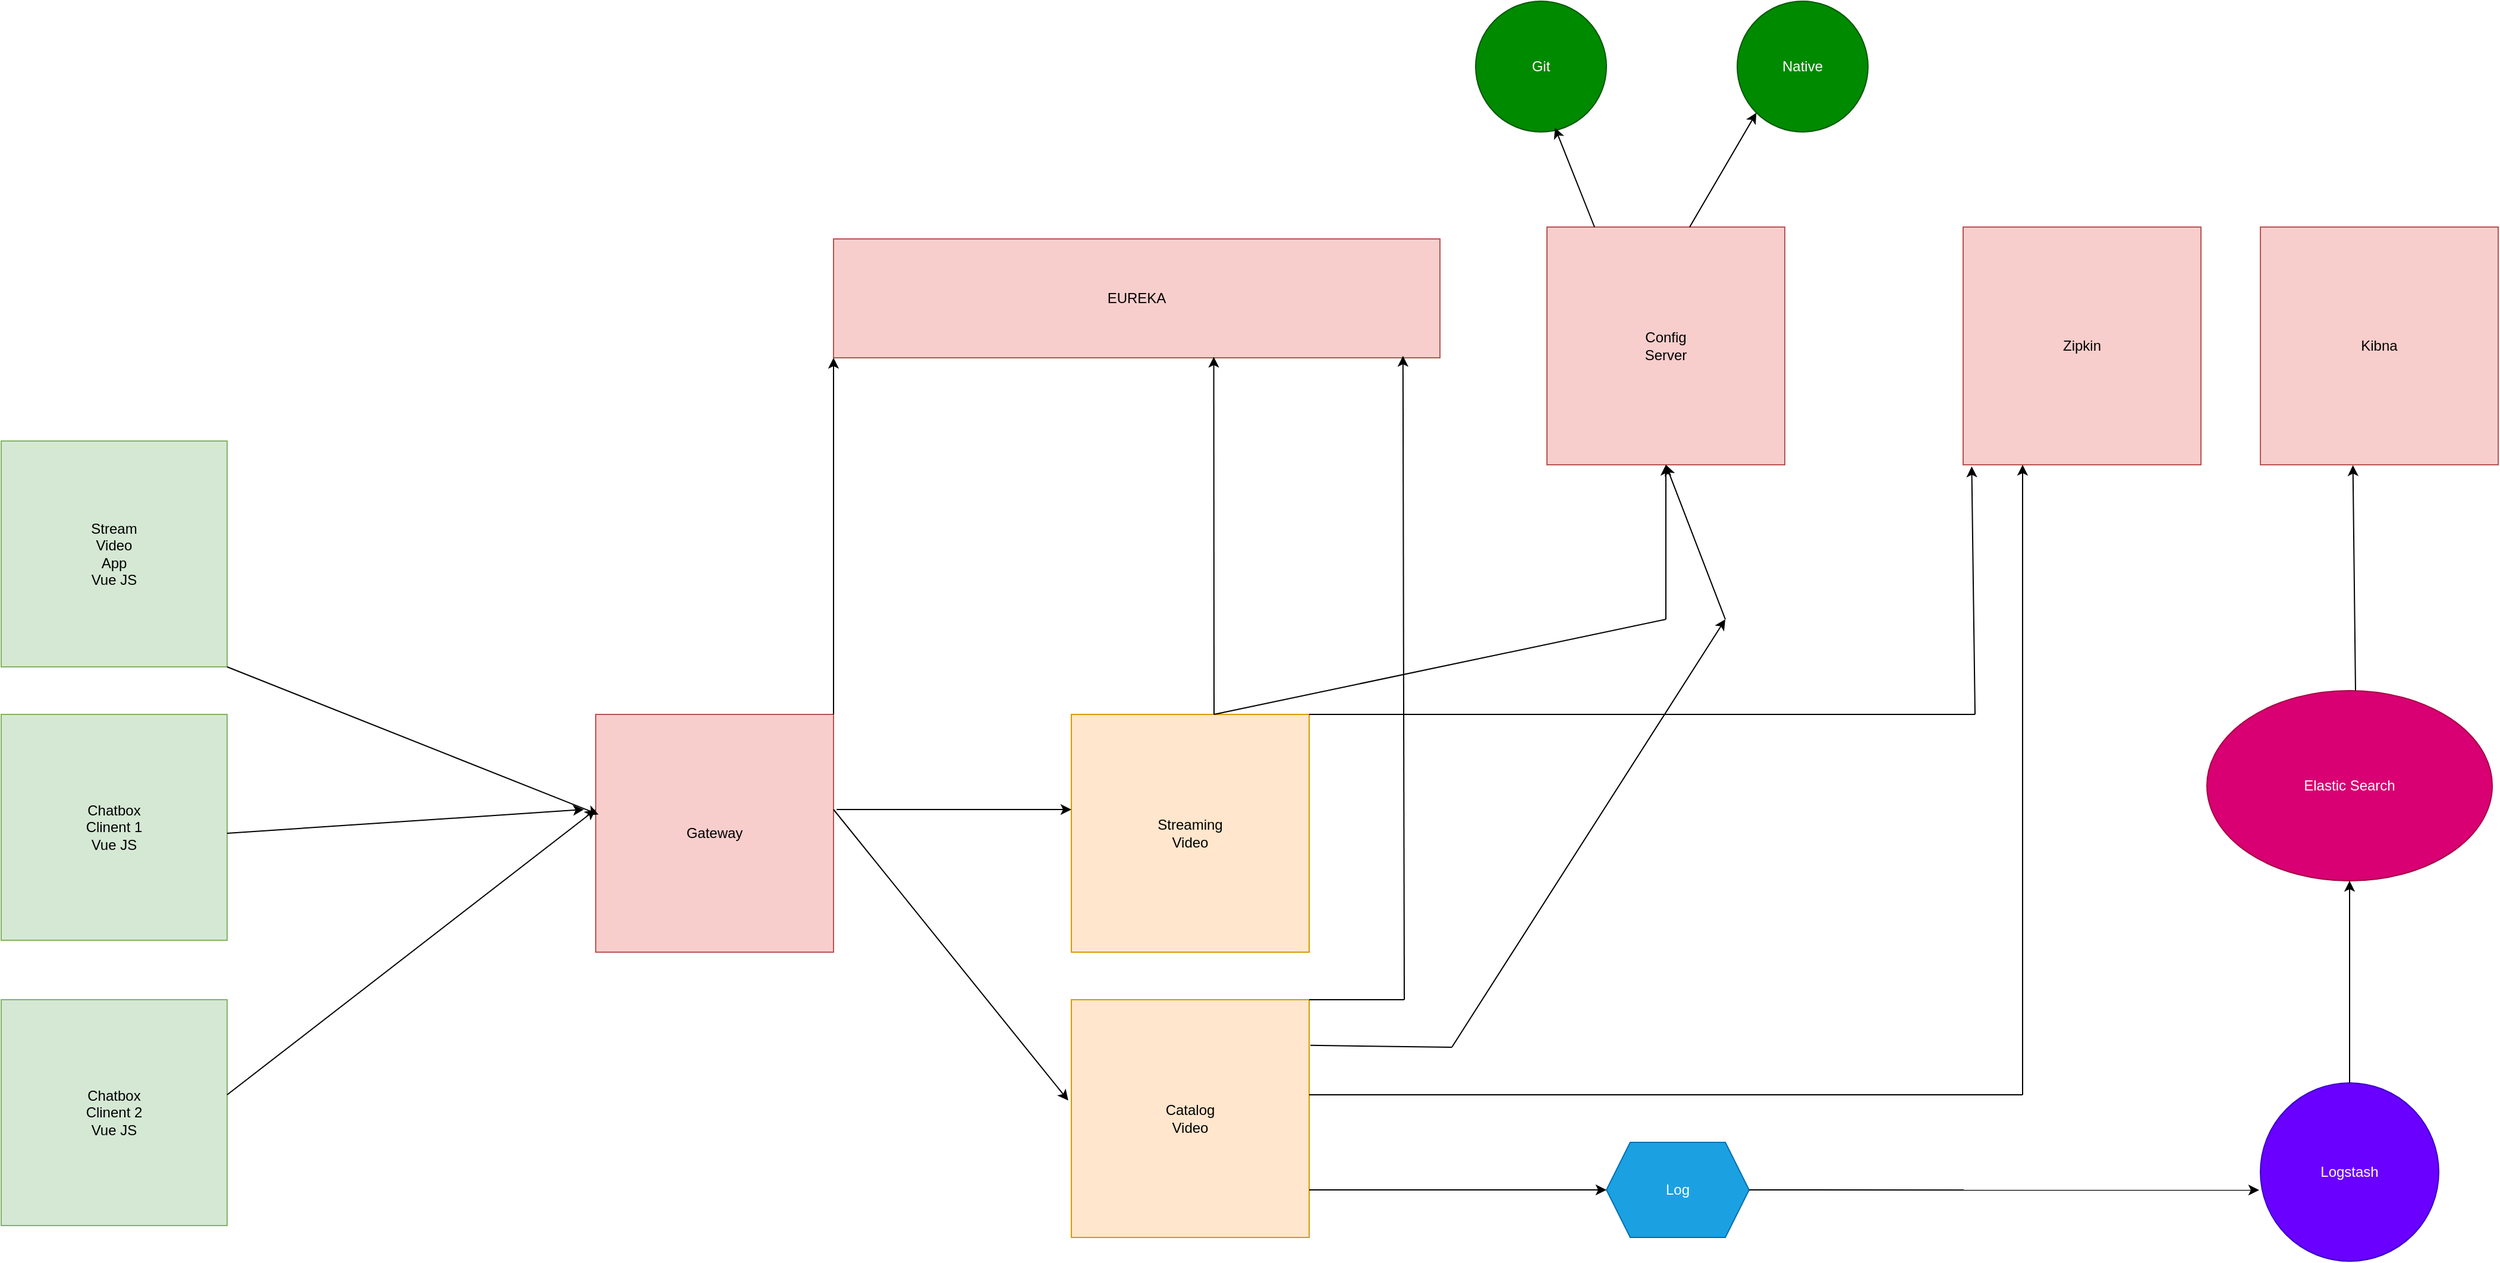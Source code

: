 <mxfile version="24.9.1">
  <diagram name="Page-1" id="mDTw-JUU2eNcpkhx_1BE">
    <mxGraphModel dx="3577" dy="1544" grid="1" gridSize="10" guides="1" tooltips="1" connect="1" arrows="1" fold="1" page="1" pageScale="1" pageWidth="850" pageHeight="1100" math="0" shadow="0">
      <root>
        <mxCell id="0" />
        <mxCell id="1" parent="0" />
        <mxCell id="qcad92Z5NVhXukfI2dBg-2" value="Gateway" style="whiteSpace=wrap;html=1;aspect=fixed;fillColor=#f8cecc;strokeColor=#b85450;" vertex="1" parent="1">
          <mxGeometry y="720" width="200" height="200" as="geometry" />
        </mxCell>
        <mxCell id="qcad92Z5NVhXukfI2dBg-3" value="Stream&lt;div&gt;Video&lt;/div&gt;&lt;div&gt;App&lt;/div&gt;&lt;div&gt;Vue JS&lt;/div&gt;" style="whiteSpace=wrap;html=1;aspect=fixed;fillColor=#d5e8d4;strokeColor=#82b366;" vertex="1" parent="1">
          <mxGeometry x="-500" y="490" width="190" height="190" as="geometry" />
        </mxCell>
        <mxCell id="qcad92Z5NVhXukfI2dBg-4" value="Chatbox&lt;div&gt;Clinent 1&lt;br&gt;&lt;div&gt;Vue JS&lt;/div&gt;&lt;/div&gt;" style="whiteSpace=wrap;html=1;aspect=fixed;fillColor=#d5e8d4;strokeColor=#82b366;" vertex="1" parent="1">
          <mxGeometry x="-500" y="720" width="190" height="190" as="geometry" />
        </mxCell>
        <mxCell id="qcad92Z5NVhXukfI2dBg-5" value="Chatbox&lt;div&gt;Clinent 2&lt;br&gt;&lt;div&gt;Vue JS&lt;/div&gt;&lt;/div&gt;" style="whiteSpace=wrap;html=1;aspect=fixed;fillColor=#d5e8d4;strokeColor=#82b366;" vertex="1" parent="1">
          <mxGeometry x="-500" y="960" width="190" height="190" as="geometry" />
        </mxCell>
        <mxCell id="qcad92Z5NVhXukfI2dBg-6" value="" style="endArrow=classic;html=1;rounded=0;entryX=0.012;entryY=0.421;entryDx=0;entryDy=0;entryPerimeter=0;" edge="1" parent="1" target="qcad92Z5NVhXukfI2dBg-2">
          <mxGeometry width="50" height="50" relative="1" as="geometry">
            <mxPoint x="-310" y="680" as="sourcePoint" />
            <mxPoint x="-260" y="630" as="targetPoint" />
          </mxGeometry>
        </mxCell>
        <mxCell id="qcad92Z5NVhXukfI2dBg-7" value="" style="endArrow=classic;html=1;rounded=0;" edge="1" parent="1">
          <mxGeometry width="50" height="50" relative="1" as="geometry">
            <mxPoint x="-310" y="820" as="sourcePoint" />
            <mxPoint x="-10" y="800" as="targetPoint" />
          </mxGeometry>
        </mxCell>
        <mxCell id="qcad92Z5NVhXukfI2dBg-8" value="" style="endArrow=classic;html=1;rounded=0;" edge="1" parent="1">
          <mxGeometry width="50" height="50" relative="1" as="geometry">
            <mxPoint x="-310" y="1040" as="sourcePoint" />
            <mxPoint y="800" as="targetPoint" />
          </mxGeometry>
        </mxCell>
        <mxCell id="qcad92Z5NVhXukfI2dBg-9" value="EUREKA" style="rounded=0;whiteSpace=wrap;html=1;fillColor=#f8cecc;strokeColor=#b85450;" vertex="1" parent="1">
          <mxGeometry x="200" y="320" width="510" height="100" as="geometry" />
        </mxCell>
        <mxCell id="qcad92Z5NVhXukfI2dBg-10" value="" style="endArrow=classic;html=1;rounded=0;entryX=0;entryY=1;entryDx=0;entryDy=0;" edge="1" parent="1" target="qcad92Z5NVhXukfI2dBg-9">
          <mxGeometry width="50" height="50" relative="1" as="geometry">
            <mxPoint x="200" y="720" as="sourcePoint" />
            <mxPoint x="250" y="670" as="targetPoint" />
          </mxGeometry>
        </mxCell>
        <mxCell id="qcad92Z5NVhXukfI2dBg-11" value="Streaming&lt;div&gt;Video&lt;/div&gt;" style="whiteSpace=wrap;html=1;aspect=fixed;fillColor=#ffe6cc;strokeColor=#d79b00;" vertex="1" parent="1">
          <mxGeometry x="400" y="720" width="200" height="200" as="geometry" />
        </mxCell>
        <mxCell id="qcad92Z5NVhXukfI2dBg-12" value="" style="endArrow=classic;html=1;rounded=0;entryX=0;entryY=0.4;entryDx=0;entryDy=0;entryPerimeter=0;exitX=1.013;exitY=0.4;exitDx=0;exitDy=0;exitPerimeter=0;" edge="1" parent="1" source="qcad92Z5NVhXukfI2dBg-2" target="qcad92Z5NVhXukfI2dBg-11">
          <mxGeometry width="50" height="50" relative="1" as="geometry">
            <mxPoint x="210" y="800" as="sourcePoint" />
            <mxPoint x="260" y="750" as="targetPoint" />
          </mxGeometry>
        </mxCell>
        <mxCell id="qcad92Z5NVhXukfI2dBg-13" value="" style="endArrow=classic;html=1;rounded=0;entryX=0.627;entryY=0.992;entryDx=0;entryDy=0;entryPerimeter=0;" edge="1" parent="1" target="qcad92Z5NVhXukfI2dBg-9">
          <mxGeometry width="50" height="50" relative="1" as="geometry">
            <mxPoint x="520" y="720" as="sourcePoint" />
            <mxPoint x="570" y="670" as="targetPoint" />
          </mxGeometry>
        </mxCell>
        <mxCell id="qcad92Z5NVhXukfI2dBg-14" value="Catalog&lt;br&gt;&lt;div&gt;Video&lt;/div&gt;" style="whiteSpace=wrap;html=1;aspect=fixed;fillColor=#ffe6cc;strokeColor=#d79b00;" vertex="1" parent="1">
          <mxGeometry x="400" y="960" width="200" height="200" as="geometry" />
        </mxCell>
        <mxCell id="qcad92Z5NVhXukfI2dBg-15" value="" style="endArrow=classic;html=1;rounded=0;entryX=-0.013;entryY=0.424;entryDx=0;entryDy=0;entryPerimeter=0;" edge="1" parent="1" target="qcad92Z5NVhXukfI2dBg-14">
          <mxGeometry width="50" height="50" relative="1" as="geometry">
            <mxPoint x="200" y="800" as="sourcePoint" />
            <mxPoint x="250" y="750" as="targetPoint" />
          </mxGeometry>
        </mxCell>
        <mxCell id="qcad92Z5NVhXukfI2dBg-16" value="" style="endArrow=none;html=1;rounded=0;" edge="1" parent="1">
          <mxGeometry width="50" height="50" relative="1" as="geometry">
            <mxPoint x="600" y="960" as="sourcePoint" />
            <mxPoint x="680" y="960" as="targetPoint" />
          </mxGeometry>
        </mxCell>
        <mxCell id="qcad92Z5NVhXukfI2dBg-17" value="" style="endArrow=classic;html=1;rounded=0;entryX=0.939;entryY=0.984;entryDx=0;entryDy=0;entryPerimeter=0;" edge="1" parent="1" target="qcad92Z5NVhXukfI2dBg-9">
          <mxGeometry width="50" height="50" relative="1" as="geometry">
            <mxPoint x="680" y="960" as="sourcePoint" />
            <mxPoint x="730" y="910" as="targetPoint" />
          </mxGeometry>
        </mxCell>
        <mxCell id="qcad92Z5NVhXukfI2dBg-18" value="Config&lt;div&gt;Server&lt;/div&gt;" style="whiteSpace=wrap;html=1;aspect=fixed;fillColor=#f8cecc;strokeColor=#b85450;" vertex="1" parent="1">
          <mxGeometry x="800" y="310" width="200" height="200" as="geometry" />
        </mxCell>
        <mxCell id="qcad92Z5NVhXukfI2dBg-19" value="" style="endArrow=classic;html=1;rounded=0;" edge="1" parent="1">
          <mxGeometry width="50" height="50" relative="1" as="geometry">
            <mxPoint x="900" y="640" as="sourcePoint" />
            <mxPoint x="900" y="510" as="targetPoint" />
          </mxGeometry>
        </mxCell>
        <mxCell id="qcad92Z5NVhXukfI2dBg-20" value="" style="endArrow=classic;html=1;rounded=0;" edge="1" parent="1">
          <mxGeometry width="50" height="50" relative="1" as="geometry">
            <mxPoint x="950" y="640" as="sourcePoint" />
            <mxPoint x="900" y="510" as="targetPoint" />
          </mxGeometry>
        </mxCell>
        <mxCell id="qcad92Z5NVhXukfI2dBg-21" value="Git" style="ellipse;whiteSpace=wrap;html=1;aspect=fixed;fillColor=#008a00;fontColor=#ffffff;strokeColor=#005700;" vertex="1" parent="1">
          <mxGeometry x="740" y="120" width="110" height="110" as="geometry" />
        </mxCell>
        <mxCell id="qcad92Z5NVhXukfI2dBg-22" value="Native" style="ellipse;whiteSpace=wrap;html=1;aspect=fixed;fillColor=#008a00;fontColor=#ffffff;strokeColor=#005700;" vertex="1" parent="1">
          <mxGeometry x="960" y="120" width="110" height="110" as="geometry" />
        </mxCell>
        <mxCell id="qcad92Z5NVhXukfI2dBg-23" value="" style="endArrow=classic;html=1;rounded=0;entryX=0;entryY=1;entryDx=0;entryDy=0;" edge="1" parent="1" target="qcad92Z5NVhXukfI2dBg-22">
          <mxGeometry width="50" height="50" relative="1" as="geometry">
            <mxPoint x="920" y="310" as="sourcePoint" />
            <mxPoint x="970" y="260" as="targetPoint" />
          </mxGeometry>
        </mxCell>
        <mxCell id="qcad92Z5NVhXukfI2dBg-24" value="" style="endArrow=classic;html=1;rounded=0;entryX=0.607;entryY=0.968;entryDx=0;entryDy=0;entryPerimeter=0;" edge="1" parent="1" target="qcad92Z5NVhXukfI2dBg-21">
          <mxGeometry width="50" height="50" relative="1" as="geometry">
            <mxPoint x="840" y="310" as="sourcePoint" />
            <mxPoint x="890" y="260" as="targetPoint" />
          </mxGeometry>
        </mxCell>
        <mxCell id="qcad92Z5NVhXukfI2dBg-25" value="" style="endArrow=none;html=1;rounded=0;" edge="1" parent="1">
          <mxGeometry width="50" height="50" relative="1" as="geometry">
            <mxPoint x="520" y="720" as="sourcePoint" />
            <mxPoint x="900" y="640" as="targetPoint" />
          </mxGeometry>
        </mxCell>
        <mxCell id="qcad92Z5NVhXukfI2dBg-26" value="" style="endArrow=none;html=1;rounded=0;exitX=1.005;exitY=0.192;exitDx=0;exitDy=0;exitPerimeter=0;" edge="1" parent="1" source="qcad92Z5NVhXukfI2dBg-14">
          <mxGeometry width="50" height="50" relative="1" as="geometry">
            <mxPoint x="610" y="1000" as="sourcePoint" />
            <mxPoint x="720" y="1000" as="targetPoint" />
          </mxGeometry>
        </mxCell>
        <mxCell id="qcad92Z5NVhXukfI2dBg-27" value="" style="endArrow=classic;html=1;rounded=0;" edge="1" parent="1">
          <mxGeometry width="50" height="50" relative="1" as="geometry">
            <mxPoint x="720" y="1000" as="sourcePoint" />
            <mxPoint x="950" y="640" as="targetPoint" />
          </mxGeometry>
        </mxCell>
        <mxCell id="qcad92Z5NVhXukfI2dBg-28" value="Zipkin" style="whiteSpace=wrap;html=1;aspect=fixed;fillColor=#f8cecc;strokeColor=#b85450;" vertex="1" parent="1">
          <mxGeometry x="1150" y="310" width="200" height="200" as="geometry" />
        </mxCell>
        <mxCell id="qcad92Z5NVhXukfI2dBg-29" value="" style="endArrow=none;html=1;rounded=0;" edge="1" parent="1">
          <mxGeometry width="50" height="50" relative="1" as="geometry">
            <mxPoint x="600" y="720" as="sourcePoint" />
            <mxPoint x="1160" y="720" as="targetPoint" />
          </mxGeometry>
        </mxCell>
        <mxCell id="qcad92Z5NVhXukfI2dBg-30" value="" style="endArrow=classic;html=1;rounded=0;entryX=0.036;entryY=1.007;entryDx=0;entryDy=0;entryPerimeter=0;" edge="1" parent="1" target="qcad92Z5NVhXukfI2dBg-28">
          <mxGeometry width="50" height="50" relative="1" as="geometry">
            <mxPoint x="1160" y="720" as="sourcePoint" />
            <mxPoint x="1210" y="670" as="targetPoint" />
          </mxGeometry>
        </mxCell>
        <mxCell id="qcad92Z5NVhXukfI2dBg-31" value="" style="endArrow=none;html=1;rounded=0;" edge="1" parent="1">
          <mxGeometry width="50" height="50" relative="1" as="geometry">
            <mxPoint x="600" y="1040" as="sourcePoint" />
            <mxPoint x="1200" y="1040" as="targetPoint" />
          </mxGeometry>
        </mxCell>
        <mxCell id="qcad92Z5NVhXukfI2dBg-32" value="" style="endArrow=classic;html=1;rounded=0;entryX=0.25;entryY=1;entryDx=0;entryDy=0;" edge="1" parent="1" target="qcad92Z5NVhXukfI2dBg-28">
          <mxGeometry width="50" height="50" relative="1" as="geometry">
            <mxPoint x="1200" y="1040" as="sourcePoint" />
            <mxPoint x="1250" y="990" as="targetPoint" />
          </mxGeometry>
        </mxCell>
        <mxCell id="qcad92Z5NVhXukfI2dBg-33" value="Log" style="shape=hexagon;perimeter=hexagonPerimeter2;whiteSpace=wrap;html=1;fixedSize=1;fillColor=#1ba1e2;fontColor=#ffffff;strokeColor=#006EAF;" vertex="1" parent="1">
          <mxGeometry x="850" y="1080" width="120" height="80" as="geometry" />
        </mxCell>
        <mxCell id="qcad92Z5NVhXukfI2dBg-34" value="" style="endArrow=classic;html=1;rounded=0;entryX=0;entryY=0.5;entryDx=0;entryDy=0;" edge="1" parent="1" target="qcad92Z5NVhXukfI2dBg-33">
          <mxGeometry width="50" height="50" relative="1" as="geometry">
            <mxPoint x="600" y="1120" as="sourcePoint" />
            <mxPoint x="650" y="1070" as="targetPoint" />
          </mxGeometry>
        </mxCell>
        <mxCell id="qcad92Z5NVhXukfI2dBg-35" value="Logstash" style="ellipse;whiteSpace=wrap;html=1;aspect=fixed;fillColor=#6a00ff;fontColor=#ffffff;strokeColor=#3700CC;" vertex="1" parent="1">
          <mxGeometry x="1400" y="1030" width="150" height="150" as="geometry" />
        </mxCell>
        <mxCell id="qcad92Z5NVhXukfI2dBg-36" value="" style="endArrow=classic;html=1;rounded=0;entryX=-0.007;entryY=0.601;entryDx=0;entryDy=0;entryPerimeter=0;" edge="1" parent="1" target="qcad92Z5NVhXukfI2dBg-35">
          <mxGeometry width="50" height="50" relative="1" as="geometry">
            <mxPoint x="970" y="1120" as="sourcePoint" />
            <mxPoint x="1020" y="1070" as="targetPoint" />
          </mxGeometry>
        </mxCell>
        <mxCell id="qcad92Z5NVhXukfI2dBg-37" value="Elastic Search" style="ellipse;whiteSpace=wrap;html=1;fillColor=#d80073;fontColor=#ffffff;strokeColor=#A50040;" vertex="1" parent="1">
          <mxGeometry x="1355" y="700" width="240" height="160" as="geometry" />
        </mxCell>
        <mxCell id="qcad92Z5NVhXukfI2dBg-38" value="Kibna" style="whiteSpace=wrap;html=1;aspect=fixed;fillColor=#f8cecc;strokeColor=#b85450;" vertex="1" parent="1">
          <mxGeometry x="1400" y="310" width="200" height="200" as="geometry" />
        </mxCell>
        <mxCell id="qcad92Z5NVhXukfI2dBg-39" value="" style="endArrow=classic;html=1;rounded=0;entryX=0.5;entryY=1;entryDx=0;entryDy=0;exitX=0.5;exitY=0;exitDx=0;exitDy=0;" edge="1" parent="1" source="qcad92Z5NVhXukfI2dBg-35" target="qcad92Z5NVhXukfI2dBg-37">
          <mxGeometry width="50" height="50" relative="1" as="geometry">
            <mxPoint x="1475" y="1020" as="sourcePoint" />
            <mxPoint x="1530" y="960" as="targetPoint" />
          </mxGeometry>
        </mxCell>
        <mxCell id="qcad92Z5NVhXukfI2dBg-41" value="" style="endArrow=classic;html=1;rounded=0;entryX=0.389;entryY=1.002;entryDx=0;entryDy=0;entryPerimeter=0;" edge="1" parent="1" target="qcad92Z5NVhXukfI2dBg-38">
          <mxGeometry width="50" height="50" relative="1" as="geometry">
            <mxPoint x="1480" y="700" as="sourcePoint" />
            <mxPoint x="1530" y="650" as="targetPoint" />
          </mxGeometry>
        </mxCell>
      </root>
    </mxGraphModel>
  </diagram>
</mxfile>
